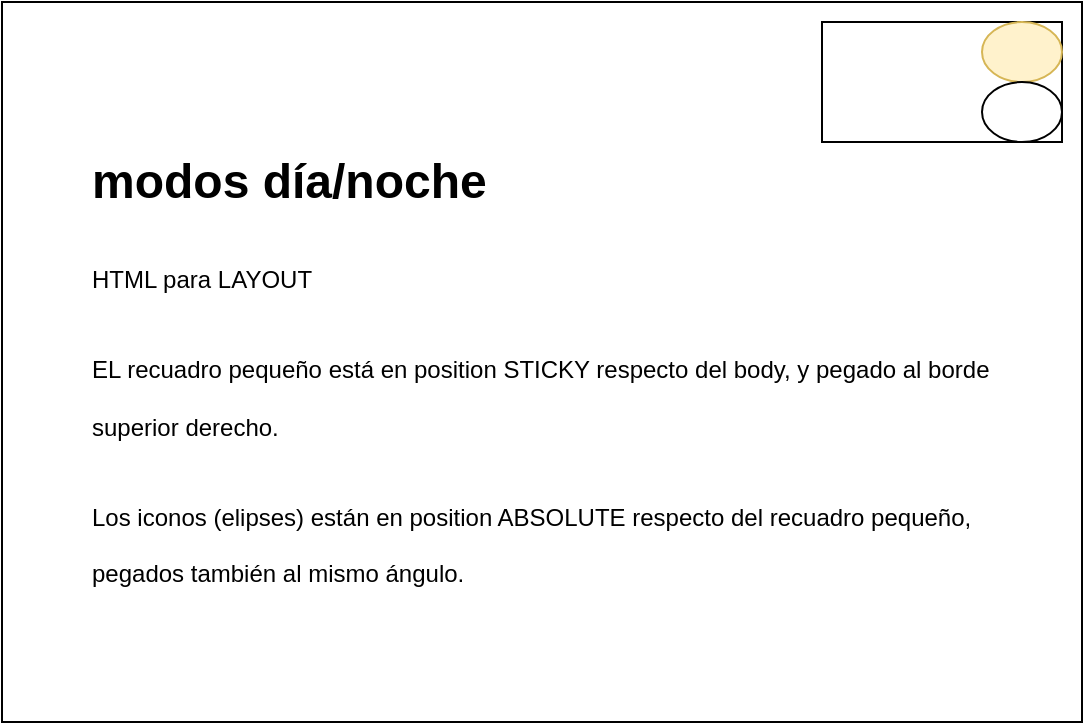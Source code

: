 <mxfile version="21.2.1" type="device">
  <diagram name="Página-1" id="uIIgmr3KXgghbpjS0FMc">
    <mxGraphModel dx="864" dy="556" grid="1" gridSize="10" guides="1" tooltips="1" connect="1" arrows="1" fold="1" page="1" pageScale="1" pageWidth="827" pageHeight="1169" math="0" shadow="0">
      <root>
        <mxCell id="0" />
        <mxCell id="1" parent="0" />
        <mxCell id="lc8E71q1K3zPD8nc9mHi-1" value="" style="rounded=0;whiteSpace=wrap;html=1;" vertex="1" parent="1">
          <mxGeometry x="230" y="80" width="540" height="360" as="geometry" />
        </mxCell>
        <mxCell id="lc8E71q1K3zPD8nc9mHi-5" value="" style="rounded=0;whiteSpace=wrap;html=1;" vertex="1" parent="1">
          <mxGeometry x="640" y="90" width="120" height="60" as="geometry" />
        </mxCell>
        <mxCell id="lc8E71q1K3zPD8nc9mHi-2" value="" style="ellipse;whiteSpace=wrap;html=1;fillColor=#fff2cc;strokeColor=#d6b656;" vertex="1" parent="1">
          <mxGeometry x="720" y="90" width="40" height="30" as="geometry" />
        </mxCell>
        <mxCell id="lc8E71q1K3zPD8nc9mHi-3" value="" style="ellipse;whiteSpace=wrap;html=1;" vertex="1" parent="1">
          <mxGeometry x="720" y="120" width="40" height="30" as="geometry" />
        </mxCell>
        <mxCell id="lc8E71q1K3zPD8nc9mHi-6" value="&lt;h1&gt;&lt;span style=&quot;background-color: initial;&quot;&gt;modos día/noche&lt;/span&gt;&lt;/h1&gt;&lt;h1&gt;&lt;span style=&quot;background-color: initial; font-size: 12px; font-weight: normal;&quot;&gt;HTML para LAYOUT&lt;/span&gt;&lt;/h1&gt;&lt;h1&gt;&lt;span style=&quot;background-color: initial; font-size: 12px; font-weight: normal;&quot;&gt;EL recuadro pequeño está en position STICKY respecto del body, y pegado al borde superior derecho.&lt;/span&gt;&lt;/h1&gt;&lt;h1&gt;&lt;span style=&quot;background-color: initial; font-size: 12px; font-weight: normal;&quot;&gt;Los iconos (elipses) están en position ABSOLUTE respecto del recuadro pequeño, pegados también al mismo ángulo.&lt;/span&gt;&lt;br&gt;&lt;/h1&gt;" style="text;html=1;strokeColor=none;fillColor=none;spacing=5;spacingTop=-20;whiteSpace=wrap;overflow=hidden;rounded=0;" vertex="1" parent="1">
          <mxGeometry x="270" y="150" width="470" height="250" as="geometry" />
        </mxCell>
      </root>
    </mxGraphModel>
  </diagram>
</mxfile>
